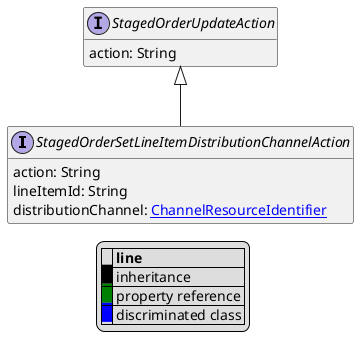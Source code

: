 @startuml

hide empty fields
hide empty methods
legend
|= |= line |
|<back:black>   </back>| inheritance |
|<back:green>   </back>| property reference |
|<back:blue>   </back>| discriminated class |
endlegend
interface StagedOrderSetLineItemDistributionChannelAction [[StagedOrderSetLineItemDistributionChannelAction.svg]] extends StagedOrderUpdateAction {
    action: String
    lineItemId: String
    distributionChannel: [[ChannelResourceIdentifier.svg ChannelResourceIdentifier]]
}
interface StagedOrderUpdateAction [[StagedOrderUpdateAction.svg]]  {
    action: String
}





@enduml
